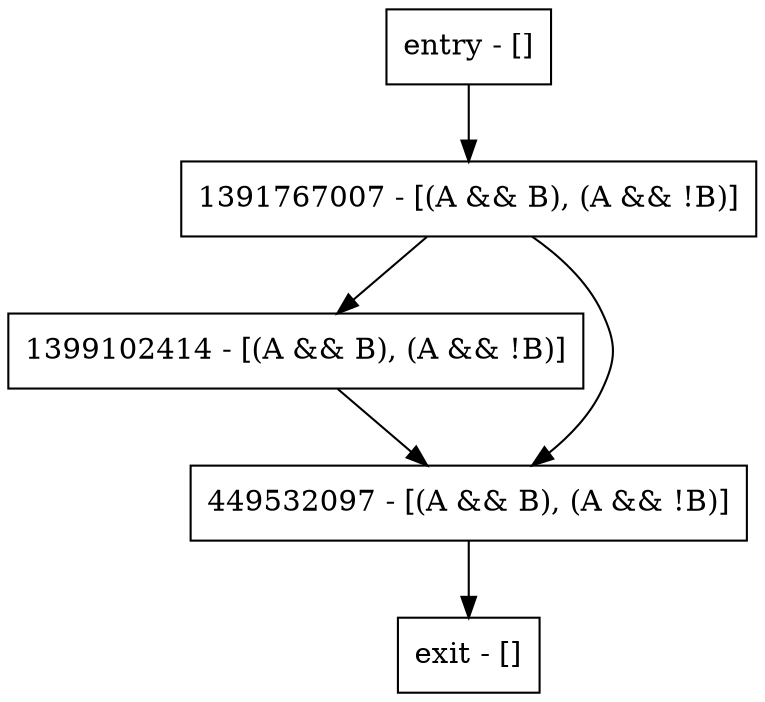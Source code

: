 digraph foo {
node [shape=record];
entry [label="entry - []"];
exit [label="exit - []"];
1399102414 [label="1399102414 - [(A && B), (A && !B)]"];
1391767007 [label="1391767007 - [(A && B), (A && !B)]"];
449532097 [label="449532097 - [(A && B), (A && !B)]"];
entry;
exit;
entry -> 1391767007;
1399102414 -> 449532097;
1391767007 -> 1399102414;
1391767007 -> 449532097;
449532097 -> exit;
}
